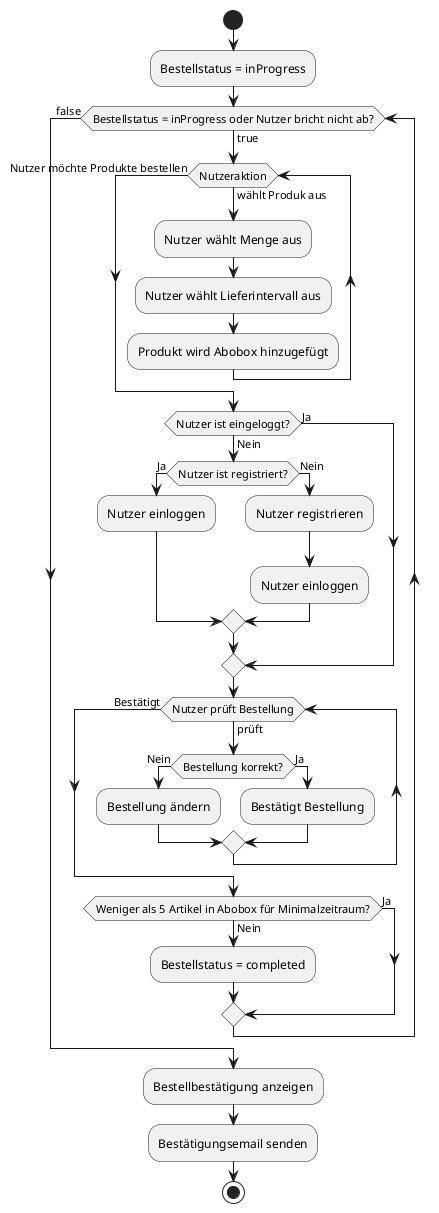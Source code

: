 @startuml Produkt zur Abobox hinzufügen
start
:Bestellstatus = inProgress;
while (Bestellstatus = inProgress oder Nutzer bricht nicht ab?) is (true)
while(Nutzeraktion) is (wählt Produk aus)
:Nutzer wählt Menge aus; 
:Nutzer wählt Lieferintervall aus;
:Produkt wird Abobox hinzugefügt;
endwhile (Nutzer möchte Produkte bestellen)
if (Nutzer ist eingeloggt?) then (Nein)
    if (Nutzer ist registriert?) then (Ja)
        :Nutzer einloggen;
    else (Nein)
        :Nutzer registrieren;
        :Nutzer einloggen;
    endif
else (Ja)
    
endif
while(Nutzer prüft Bestellung) is (prüft)
if (Bestellung korrekt?) then (Nein)
    :Bestellung ändern;
else (Ja)
    :Bestätigt Bestellung;
endif
endwhile (Bestätigt)
if (Weniger als 5 Artikel in Abobox für Minimalzeitraum?) then (Nein)
    :Bestellstatus = completed;
else (Ja)
    
endif
endwhile (false) 
:Bestellbestätigung anzeigen;
:Bestätigungsemail senden;
stop
@enduml